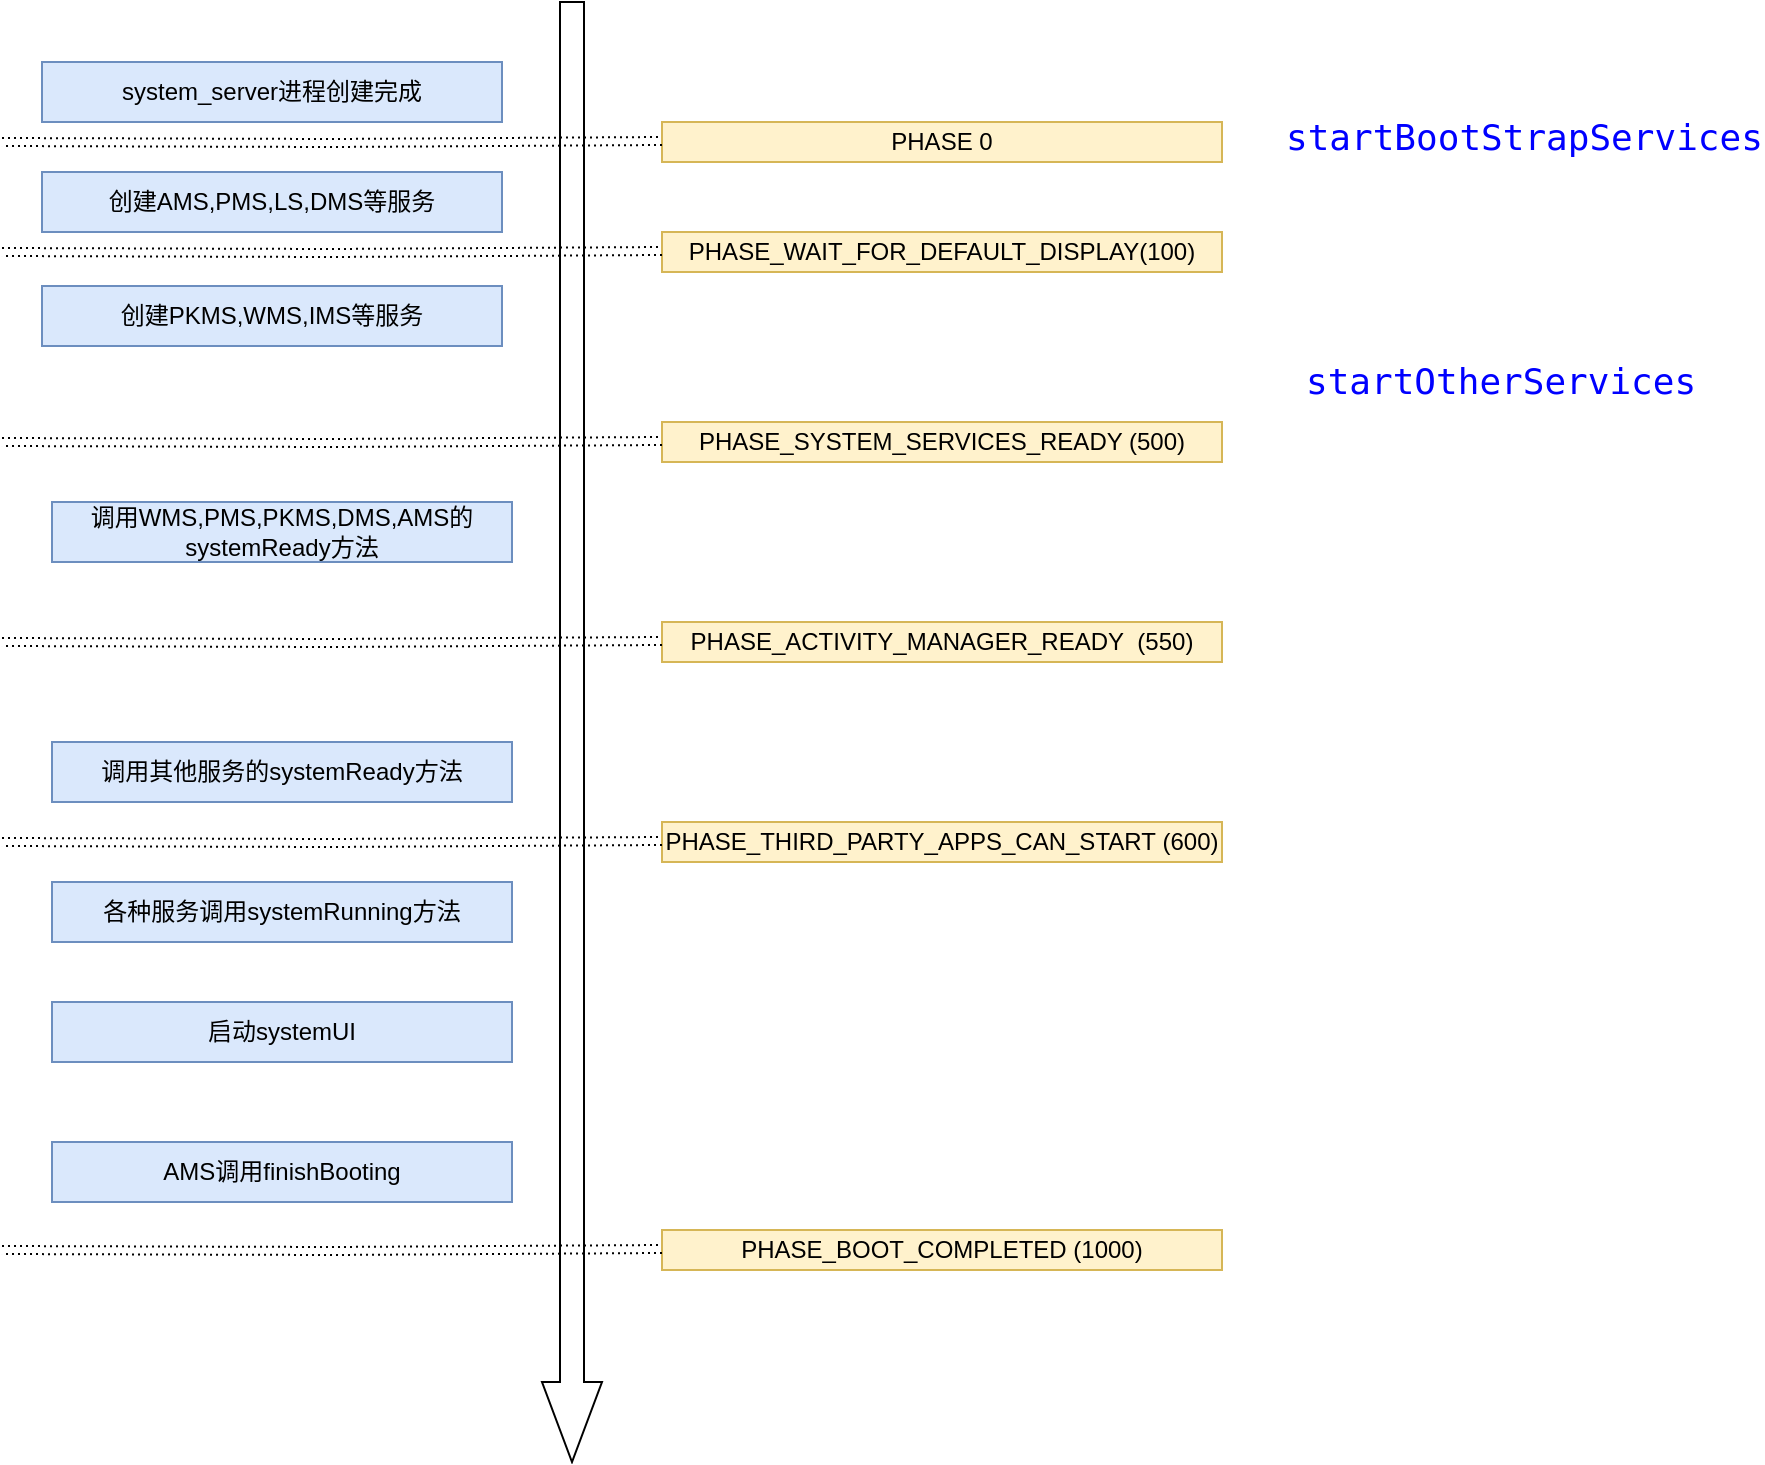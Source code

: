 <mxfile version="22.1.8" type="github">
  <diagram name="Page-1" id="YmJoYWuQGjE3YAbMl2xC">
    <mxGraphModel dx="1191" dy="784" grid="1" gridSize="10" guides="1" tooltips="1" connect="1" arrows="1" fold="1" page="1" pageScale="1" pageWidth="850" pageHeight="1100" math="0" shadow="0">
      <root>
        <mxCell id="0" />
        <mxCell id="1" parent="0" />
        <mxCell id="EVXR19roOYmY0BXJZwpf-1" value="system_server进程创建完成" style="rounded=0;whiteSpace=wrap;html=1;fillColor=#dae8fc;strokeColor=#6c8ebf;" parent="1" vertex="1">
          <mxGeometry x="190" y="220" width="230" height="30" as="geometry" />
        </mxCell>
        <mxCell id="EVXR19roOYmY0BXJZwpf-2" value="创建AMS,PMS,LS,DMS等服务" style="rounded=0;whiteSpace=wrap;html=1;fillColor=#dae8fc;strokeColor=#6c8ebf;" parent="1" vertex="1">
          <mxGeometry x="190" y="275" width="230" height="30" as="geometry" />
        </mxCell>
        <mxCell id="EVXR19roOYmY0BXJZwpf-3" value="" style="html=1;shadow=0;dashed=0;align=center;verticalAlign=middle;shape=mxgraph.arrows2.arrow;dy=0.6;dx=40;direction=south;notch=0;" parent="1" vertex="1">
          <mxGeometry x="440" y="190" width="30" height="730" as="geometry" />
        </mxCell>
        <mxCell id="EVXR19roOYmY0BXJZwpf-4" value="创建PKMS,WMS,IMS等服务" style="rounded=0;whiteSpace=wrap;html=1;fillColor=#dae8fc;strokeColor=#6c8ebf;" parent="1" vertex="1">
          <mxGeometry x="190" y="332" width="230" height="30" as="geometry" />
        </mxCell>
        <mxCell id="EVXR19roOYmY0BXJZwpf-5" value="调用WMS,PMS,PKMS,DMS,AMS的systemReady方法" style="rounded=0;whiteSpace=wrap;html=1;fillColor=#dae8fc;strokeColor=#6c8ebf;" parent="1" vertex="1">
          <mxGeometry x="195" y="440" width="230" height="30" as="geometry" />
        </mxCell>
        <mxCell id="EVXR19roOYmY0BXJZwpf-6" value="PHASE 0" style="rounded=0;whiteSpace=wrap;html=1;fillColor=#fff2cc;strokeColor=#d6b656;" parent="1" vertex="1">
          <mxGeometry x="500" y="250" width="280" height="20" as="geometry" />
        </mxCell>
        <mxCell id="EVXR19roOYmY0BXJZwpf-7" value="PHASE_WAIT_FOR_DEFAULT_DISPLAY(100)" style="rounded=0;whiteSpace=wrap;html=1;fillColor=#fff2cc;strokeColor=#d6b656;" parent="1" vertex="1">
          <mxGeometry x="500" y="305" width="280" height="20" as="geometry" />
        </mxCell>
        <mxCell id="EVXR19roOYmY0BXJZwpf-9" value=" PHASE_SYSTEM_SERVICES_READY (500)" style="rounded=0;whiteSpace=wrap;html=1;fillColor=#fff2cc;strokeColor=#d6b656;" parent="1" vertex="1">
          <mxGeometry x="500" y="400" width="280" height="20" as="geometry" />
        </mxCell>
        <mxCell id="EVXR19roOYmY0BXJZwpf-10" value=" PHASE_ACTIVITY_MANAGER_READY&amp;nbsp; (550)" style="rounded=0;whiteSpace=wrap;html=1;fillColor=#fff2cc;strokeColor=#d6b656;" parent="1" vertex="1">
          <mxGeometry x="500" y="500" width="280" height="20" as="geometry" />
        </mxCell>
        <mxCell id="EVXR19roOYmY0BXJZwpf-11" value=" PHASE_THIRD_PARTY_APPS_CAN_START&amp;nbsp;(600)" style="rounded=0;whiteSpace=wrap;html=1;fillColor=#fff2cc;strokeColor=#d6b656;" parent="1" vertex="1">
          <mxGeometry x="500" y="600" width="280" height="20" as="geometry" />
        </mxCell>
        <mxCell id="EVXR19roOYmY0BXJZwpf-12" value=" PHASE_BOOT_COMPLETED&amp;nbsp;(1000)" style="rounded=0;whiteSpace=wrap;html=1;fillColor=#fff2cc;strokeColor=#d6b656;" parent="1" vertex="1">
          <mxGeometry x="500" y="804" width="280" height="20" as="geometry" />
        </mxCell>
        <mxCell id="EVXR19roOYmY0BXJZwpf-14" value="调用其他服务的systemReady方法" style="rounded=0;whiteSpace=wrap;html=1;fillColor=#dae8fc;strokeColor=#6c8ebf;" parent="1" vertex="1">
          <mxGeometry x="195" y="560" width="230" height="30" as="geometry" />
        </mxCell>
        <mxCell id="EVXR19roOYmY0BXJZwpf-15" value="启动systemUI" style="rounded=0;whiteSpace=wrap;html=1;fillColor=#dae8fc;strokeColor=#6c8ebf;" parent="1" vertex="1">
          <mxGeometry x="195" y="690" width="230" height="30" as="geometry" />
        </mxCell>
        <mxCell id="EVXR19roOYmY0BXJZwpf-16" value="各种服务调用systemRunning方法" style="rounded=0;whiteSpace=wrap;html=1;fillColor=#dae8fc;strokeColor=#6c8ebf;" parent="1" vertex="1">
          <mxGeometry x="195" y="630" width="230" height="30" as="geometry" />
        </mxCell>
        <mxCell id="EVXR19roOYmY0BXJZwpf-19" value="AMS调用finishBooting" style="rounded=0;whiteSpace=wrap;html=1;fillColor=#dae8fc;strokeColor=#6c8ebf;" parent="1" vertex="1">
          <mxGeometry x="195" y="760" width="230" height="30" as="geometry" />
        </mxCell>
        <mxCell id="EVXR19roOYmY0BXJZwpf-23" value="" style="endArrow=none;html=1;rounded=0;dashed=1;dashPattern=1 2;shape=link;edgeStyle=orthogonalEdgeStyle;" parent="1" edge="1">
          <mxGeometry relative="1" as="geometry">
            <mxPoint x="170" y="260" as="sourcePoint" />
            <mxPoint x="500" y="259.5" as="targetPoint" />
          </mxGeometry>
        </mxCell>
        <mxCell id="EVXR19roOYmY0BXJZwpf-24" value="" style="resizable=0;html=1;whiteSpace=wrap;align=right;verticalAlign=bottom;" parent="EVXR19roOYmY0BXJZwpf-23" connectable="0" vertex="1">
          <mxGeometry x="1" relative="1" as="geometry" />
        </mxCell>
        <mxCell id="EVXR19roOYmY0BXJZwpf-25" value="" style="endArrow=none;html=1;rounded=0;dashed=1;dashPattern=1 2;shape=link;edgeStyle=orthogonalEdgeStyle;" parent="1" edge="1">
          <mxGeometry relative="1" as="geometry">
            <mxPoint x="170" y="315" as="sourcePoint" />
            <mxPoint x="500" y="314.5" as="targetPoint" />
          </mxGeometry>
        </mxCell>
        <mxCell id="EVXR19roOYmY0BXJZwpf-26" value="" style="resizable=0;html=1;whiteSpace=wrap;align=right;verticalAlign=bottom;" parent="EVXR19roOYmY0BXJZwpf-25" connectable="0" vertex="1">
          <mxGeometry x="1" relative="1" as="geometry" />
        </mxCell>
        <mxCell id="EVXR19roOYmY0BXJZwpf-27" value="" style="endArrow=none;html=1;rounded=0;dashed=1;dashPattern=1 2;shape=link;edgeStyle=orthogonalEdgeStyle;" parent="1" edge="1">
          <mxGeometry relative="1" as="geometry">
            <mxPoint x="170" y="410" as="sourcePoint" />
            <mxPoint x="500" y="409.5" as="targetPoint" />
          </mxGeometry>
        </mxCell>
        <mxCell id="EVXR19roOYmY0BXJZwpf-28" value="" style="resizable=0;html=1;whiteSpace=wrap;align=right;verticalAlign=bottom;" parent="EVXR19roOYmY0BXJZwpf-27" connectable="0" vertex="1">
          <mxGeometry x="1" relative="1" as="geometry" />
        </mxCell>
        <mxCell id="EVXR19roOYmY0BXJZwpf-29" value="" style="endArrow=none;html=1;rounded=0;dashed=1;dashPattern=1 2;shape=link;edgeStyle=orthogonalEdgeStyle;" parent="1" edge="1">
          <mxGeometry relative="1" as="geometry">
            <mxPoint x="170" y="510" as="sourcePoint" />
            <mxPoint x="500" y="509.5" as="targetPoint" />
          </mxGeometry>
        </mxCell>
        <mxCell id="EVXR19roOYmY0BXJZwpf-30" value="" style="resizable=0;html=1;whiteSpace=wrap;align=right;verticalAlign=bottom;" parent="EVXR19roOYmY0BXJZwpf-29" connectable="0" vertex="1">
          <mxGeometry x="1" relative="1" as="geometry" />
        </mxCell>
        <mxCell id="EVXR19roOYmY0BXJZwpf-31" value="" style="endArrow=none;html=1;rounded=0;dashed=1;dashPattern=1 2;shape=link;edgeStyle=orthogonalEdgeStyle;" parent="1" edge="1">
          <mxGeometry relative="1" as="geometry">
            <mxPoint x="170" y="610" as="sourcePoint" />
            <mxPoint x="500" y="609.5" as="targetPoint" />
          </mxGeometry>
        </mxCell>
        <mxCell id="EVXR19roOYmY0BXJZwpf-32" value="" style="resizable=0;html=1;whiteSpace=wrap;align=right;verticalAlign=bottom;" parent="EVXR19roOYmY0BXJZwpf-31" connectable="0" vertex="1">
          <mxGeometry x="1" relative="1" as="geometry" />
        </mxCell>
        <mxCell id="EVXR19roOYmY0BXJZwpf-33" value="" style="endArrow=none;html=1;rounded=0;dashed=1;dashPattern=1 2;shape=link;edgeStyle=orthogonalEdgeStyle;" parent="1" edge="1">
          <mxGeometry relative="1" as="geometry">
            <mxPoint x="170" y="814" as="sourcePoint" />
            <mxPoint x="500" y="813.5" as="targetPoint" />
          </mxGeometry>
        </mxCell>
        <mxCell id="EVXR19roOYmY0BXJZwpf-34" value="" style="resizable=0;html=1;whiteSpace=wrap;align=right;verticalAlign=bottom;" parent="EVXR19roOYmY0BXJZwpf-33" connectable="0" vertex="1">
          <mxGeometry x="1" relative="1" as="geometry" />
        </mxCell>
        <mxCell id="EVXR19roOYmY0BXJZwpf-37" value="&lt;span style=&quot;color: rgb(0, 0, 255); font-family: monospace; font-style: normal; font-variant-ligatures: normal; font-variant-caps: normal; font-weight: 400; letter-spacing: normal; orphans: 2; text-align: start; text-indent: 0px; text-transform: none; widows: 2; word-spacing: 0px; -webkit-text-stroke-width: 0px; background-color: rgb(255, 255, 255); text-decoration-thickness: initial; text-decoration-style: initial; text-decoration-color: initial; float: none; display: inline !important;&quot;&gt;&lt;font style=&quot;font-size: 18px;&quot;&gt;startOtherServices&lt;/font&gt;&lt;/span&gt;" style="text;whiteSpace=wrap;html=1;" parent="1" vertex="1">
          <mxGeometry x="820" y="362" width="160" height="40" as="geometry" />
        </mxCell>
        <mxCell id="EVXR19roOYmY0BXJZwpf-39" value="&lt;span style=&quot;color: rgb(0, 0, 255); font-family: monospace; font-style: normal; font-variant-ligatures: normal; font-variant-caps: normal; font-weight: 400; letter-spacing: normal; orphans: 2; text-align: start; text-indent: 0px; text-transform: none; widows: 2; word-spacing: 0px; -webkit-text-stroke-width: 0px; background-color: rgb(255, 255, 255); text-decoration-thickness: initial; text-decoration-style: initial; text-decoration-color: initial; float: none; display: inline !important;&quot;&gt;&lt;font style=&quot;font-size: 18px;&quot;&gt;startBootStrapServices&lt;/font&gt;&lt;/span&gt;" style="text;whiteSpace=wrap;html=1;" parent="1" vertex="1">
          <mxGeometry x="810" y="240" width="160" height="40" as="geometry" />
        </mxCell>
      </root>
    </mxGraphModel>
  </diagram>
</mxfile>
